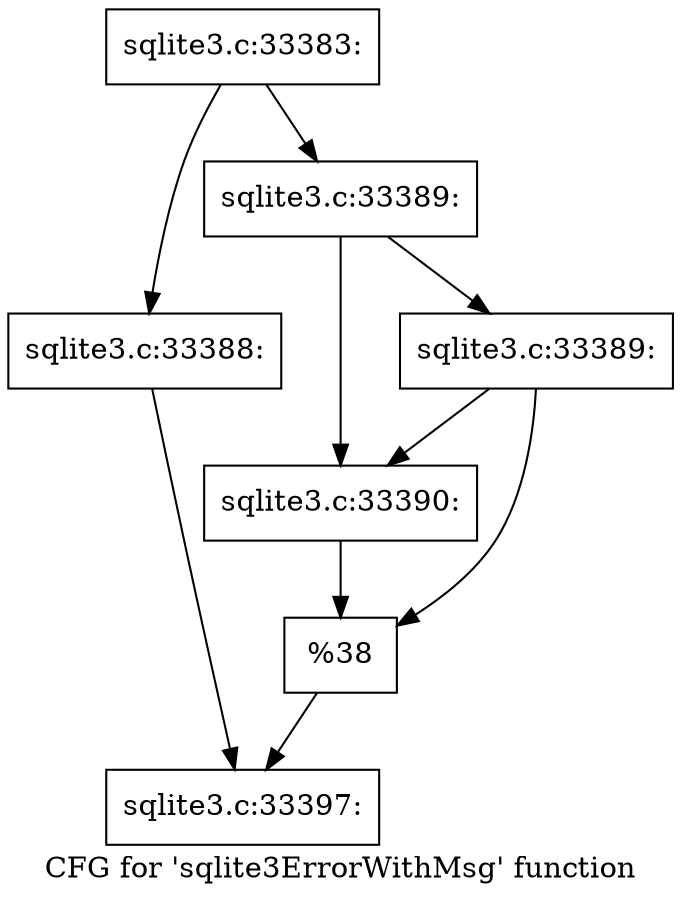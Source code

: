 digraph "CFG for 'sqlite3ErrorWithMsg' function" {
	label="CFG for 'sqlite3ErrorWithMsg' function";

	Node0x55c0f72a1560 [shape=record,label="{sqlite3.c:33383:}"];
	Node0x55c0f72a1560 -> Node0x55c0f72a3fb0;
	Node0x55c0f72a1560 -> Node0x55c0f72a4240;
	Node0x55c0f72a3fb0 [shape=record,label="{sqlite3.c:33388:}"];
	Node0x55c0f72a3fb0 -> Node0x55c0f72a41f0;
	Node0x55c0f72a4240 [shape=record,label="{sqlite3.c:33389:}"];
	Node0x55c0f72a4240 -> Node0x55c0f72a4690;
	Node0x55c0f72a4240 -> Node0x55c0f72a4730;
	Node0x55c0f72a4730 [shape=record,label="{sqlite3.c:33389:}"];
	Node0x55c0f72a4730 -> Node0x55c0f72a4690;
	Node0x55c0f72a4730 -> Node0x55c0f72a46e0;
	Node0x55c0f72a4690 [shape=record,label="{sqlite3.c:33390:}"];
	Node0x55c0f72a4690 -> Node0x55c0f72a46e0;
	Node0x55c0f72a46e0 [shape=record,label="{%38}"];
	Node0x55c0f72a46e0 -> Node0x55c0f72a41f0;
	Node0x55c0f72a41f0 [shape=record,label="{sqlite3.c:33397:}"];
}
